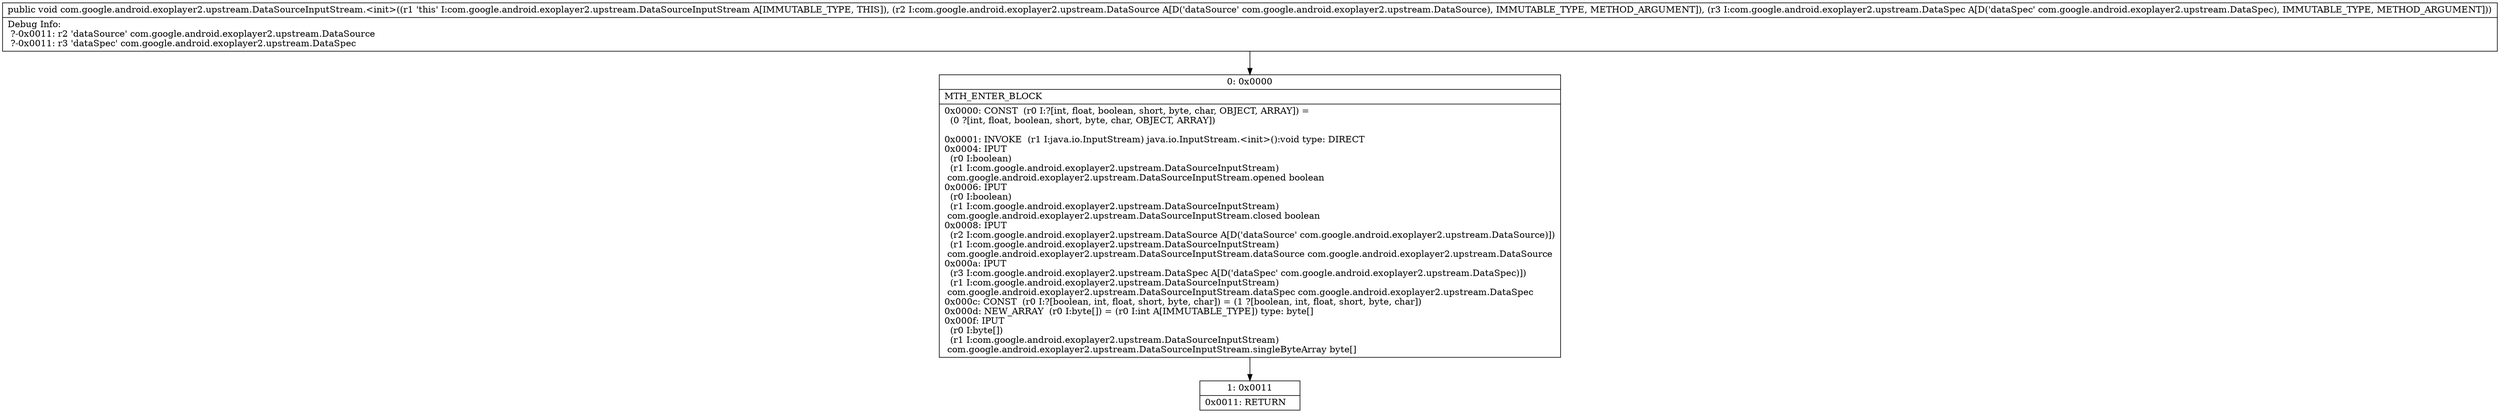digraph "CFG forcom.google.android.exoplayer2.upstream.DataSourceInputStream.\<init\>(Lcom\/google\/android\/exoplayer2\/upstream\/DataSource;Lcom\/google\/android\/exoplayer2\/upstream\/DataSpec;)V" {
Node_0 [shape=record,label="{0\:\ 0x0000|MTH_ENTER_BLOCK\l|0x0000: CONST  (r0 I:?[int, float, boolean, short, byte, char, OBJECT, ARRAY]) = \l  (0 ?[int, float, boolean, short, byte, char, OBJECT, ARRAY])\l \l0x0001: INVOKE  (r1 I:java.io.InputStream) java.io.InputStream.\<init\>():void type: DIRECT \l0x0004: IPUT  \l  (r0 I:boolean)\l  (r1 I:com.google.android.exoplayer2.upstream.DataSourceInputStream)\l com.google.android.exoplayer2.upstream.DataSourceInputStream.opened boolean \l0x0006: IPUT  \l  (r0 I:boolean)\l  (r1 I:com.google.android.exoplayer2.upstream.DataSourceInputStream)\l com.google.android.exoplayer2.upstream.DataSourceInputStream.closed boolean \l0x0008: IPUT  \l  (r2 I:com.google.android.exoplayer2.upstream.DataSource A[D('dataSource' com.google.android.exoplayer2.upstream.DataSource)])\l  (r1 I:com.google.android.exoplayer2.upstream.DataSourceInputStream)\l com.google.android.exoplayer2.upstream.DataSourceInputStream.dataSource com.google.android.exoplayer2.upstream.DataSource \l0x000a: IPUT  \l  (r3 I:com.google.android.exoplayer2.upstream.DataSpec A[D('dataSpec' com.google.android.exoplayer2.upstream.DataSpec)])\l  (r1 I:com.google.android.exoplayer2.upstream.DataSourceInputStream)\l com.google.android.exoplayer2.upstream.DataSourceInputStream.dataSpec com.google.android.exoplayer2.upstream.DataSpec \l0x000c: CONST  (r0 I:?[boolean, int, float, short, byte, char]) = (1 ?[boolean, int, float, short, byte, char]) \l0x000d: NEW_ARRAY  (r0 I:byte[]) = (r0 I:int A[IMMUTABLE_TYPE]) type: byte[] \l0x000f: IPUT  \l  (r0 I:byte[])\l  (r1 I:com.google.android.exoplayer2.upstream.DataSourceInputStream)\l com.google.android.exoplayer2.upstream.DataSourceInputStream.singleByteArray byte[] \l}"];
Node_1 [shape=record,label="{1\:\ 0x0011|0x0011: RETURN   \l}"];
MethodNode[shape=record,label="{public void com.google.android.exoplayer2.upstream.DataSourceInputStream.\<init\>((r1 'this' I:com.google.android.exoplayer2.upstream.DataSourceInputStream A[IMMUTABLE_TYPE, THIS]), (r2 I:com.google.android.exoplayer2.upstream.DataSource A[D('dataSource' com.google.android.exoplayer2.upstream.DataSource), IMMUTABLE_TYPE, METHOD_ARGUMENT]), (r3 I:com.google.android.exoplayer2.upstream.DataSpec A[D('dataSpec' com.google.android.exoplayer2.upstream.DataSpec), IMMUTABLE_TYPE, METHOD_ARGUMENT]))  | Debug Info:\l  ?\-0x0011: r2 'dataSource' com.google.android.exoplayer2.upstream.DataSource\l  ?\-0x0011: r3 'dataSpec' com.google.android.exoplayer2.upstream.DataSpec\l}"];
MethodNode -> Node_0;
Node_0 -> Node_1;
}


